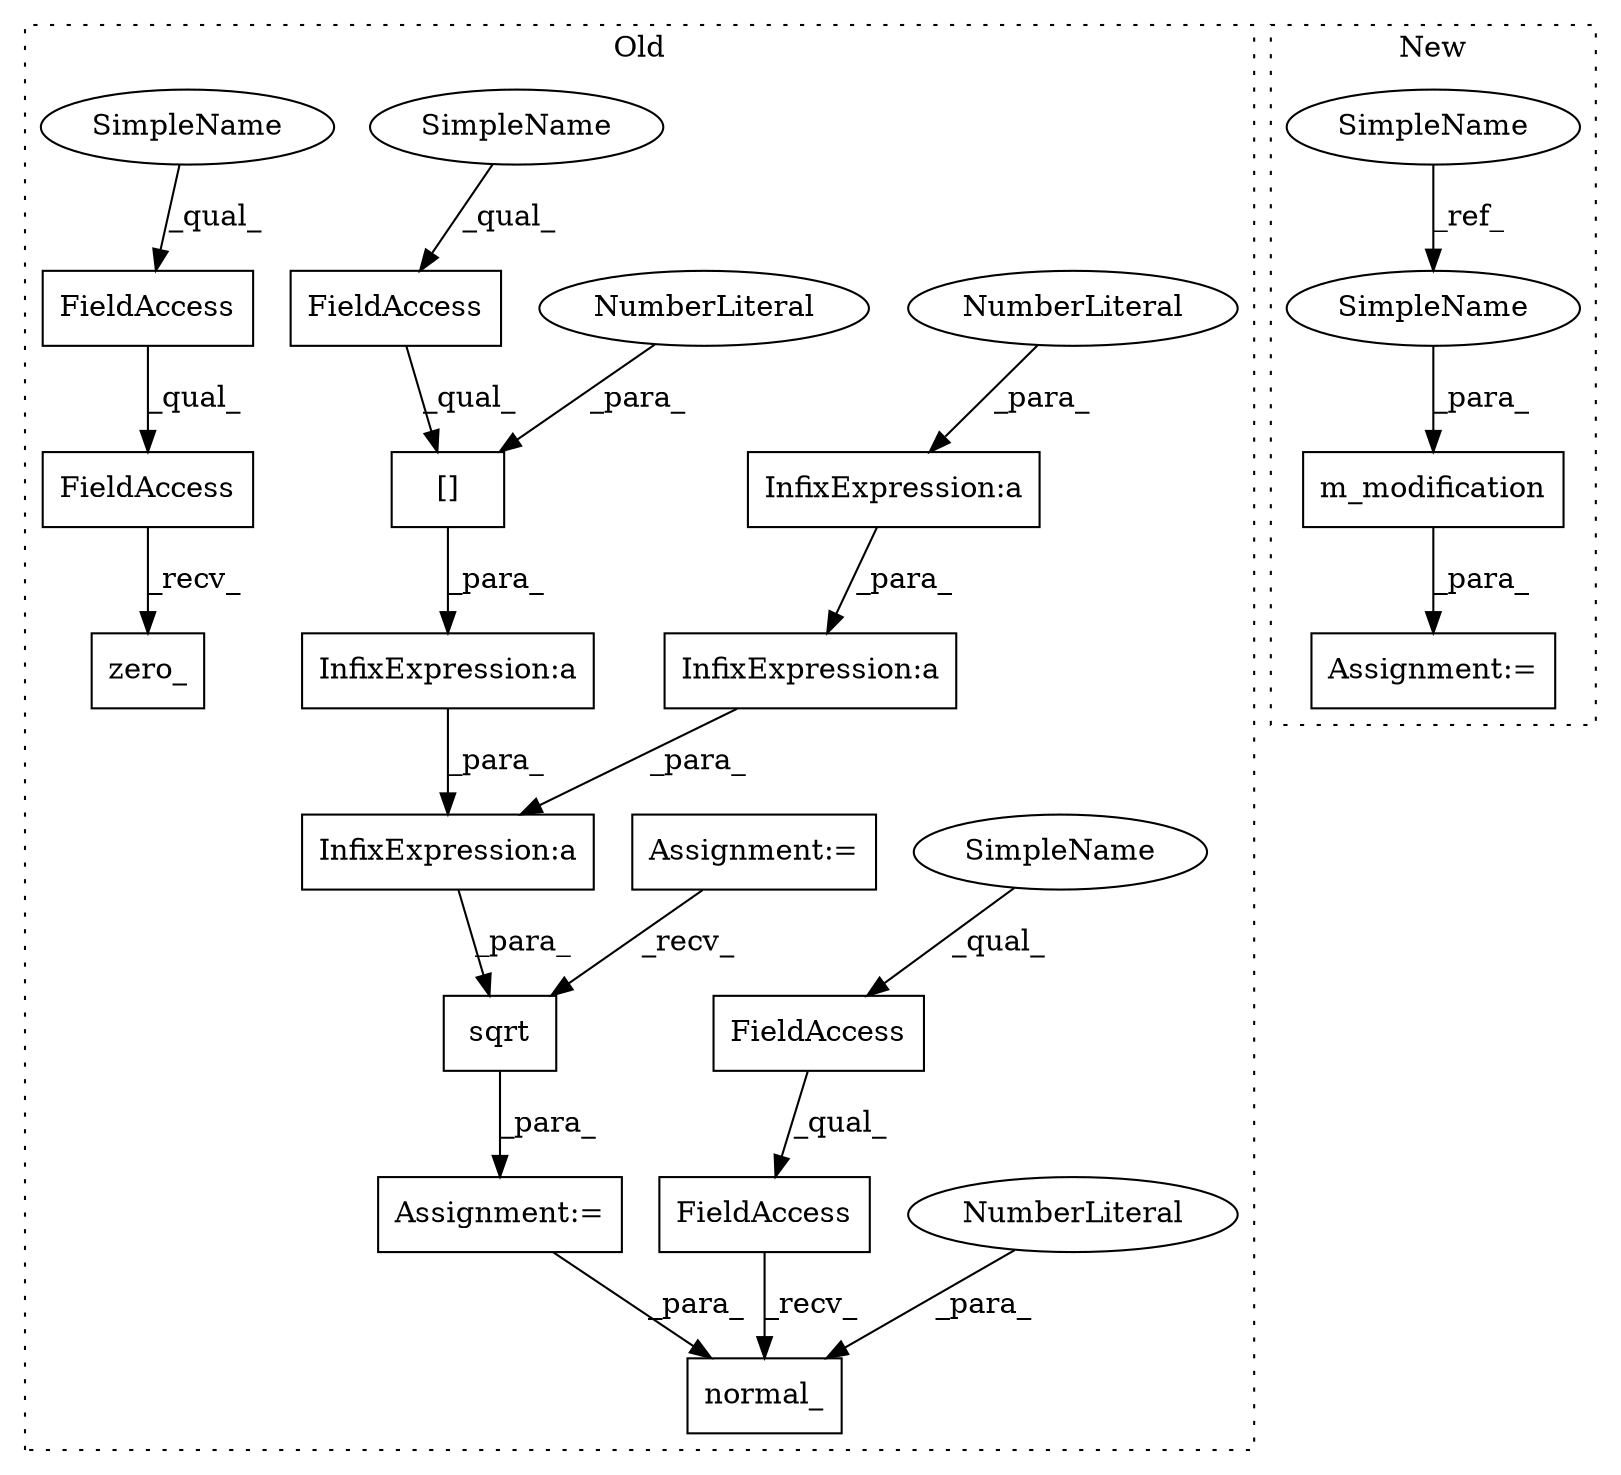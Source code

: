digraph G {
subgraph cluster0 {
1 [label="normal_" a="32" s="3016,3029" l="8,1" shape="box"];
3 [label="InfixExpression:a" a="27" s="2948" l="3" shape="box"];
4 [label="InfixExpression:a" a="27" s="2941" l="3" shape="box"];
5 [label="InfixExpression:a" a="27" s="2980" l="3" shape="box"];
6 [label="InfixExpression:a" a="27" s="2960" l="3" shape="box"];
7 [label="NumberLiteral" a="34" s="2945" l="3" shape="ellipse"];
8 [label="NumberLiteral" a="34" s="3024" l="1" shape="ellipse"];
9 [label="[]" a="2" s="2964,2979" l="14,1" shape="box"];
10 [label="NumberLiteral" a="34" s="2978" l="1" shape="ellipse"];
11 [label="sqrt" a="32" s="2928,2995" l="5,1" shape="box"];
12 [label="FieldAccess" a="22" s="3002" l="13" shape="box"];
13 [label="FieldAccess" a="22" s="3002" l="8" shape="box"];
15 [label="FieldAccess" a="22" s="2964" l="13" shape="box"];
16 [label="FieldAccess" a="22" s="3036" l="6" shape="box"];
17 [label="FieldAccess" a="22" s="3036" l="11" shape="box"];
18 [label="zero_" a="32" s="3048" l="7" shape="box"];
20 [label="Assignment:=" a="7" s="2922" l="1" shape="box"];
21 [label="Assignment:=" a="7" s="2827" l="4" shape="box"];
23 [label="SimpleName" a="42" s="3002" l="1" shape="ellipse"];
24 [label="SimpleName" a="42" s="2964" l="1" shape="ellipse"];
25 [label="SimpleName" a="42" s="3036" l="1" shape="ellipse"];
label = "Old";
style="dotted";
}
subgraph cluster1 {
2 [label="m_modification" a="32" s="3082,3126" l="15,1" shape="box"];
14 [label="SimpleName" a="42" s="3009" l="1" shape="ellipse"];
19 [label="Assignment:=" a="7" s="3081" l="1" shape="box"];
22 [label="SimpleName" a="42" s="3097" l="1" shape="ellipse"];
label = "New";
style="dotted";
}
2 -> 19 [label="_para_"];
3 -> 4 [label="_para_"];
4 -> 6 [label="_para_"];
5 -> 6 [label="_para_"];
6 -> 11 [label="_para_"];
7 -> 3 [label="_para_"];
8 -> 1 [label="_para_"];
9 -> 5 [label="_para_"];
10 -> 9 [label="_para_"];
11 -> 20 [label="_para_"];
12 -> 1 [label="_recv_"];
13 -> 12 [label="_qual_"];
14 -> 22 [label="_ref_"];
15 -> 9 [label="_qual_"];
16 -> 17 [label="_qual_"];
17 -> 18 [label="_recv_"];
20 -> 1 [label="_para_"];
21 -> 11 [label="_recv_"];
22 -> 2 [label="_para_"];
23 -> 13 [label="_qual_"];
24 -> 15 [label="_qual_"];
25 -> 16 [label="_qual_"];
}